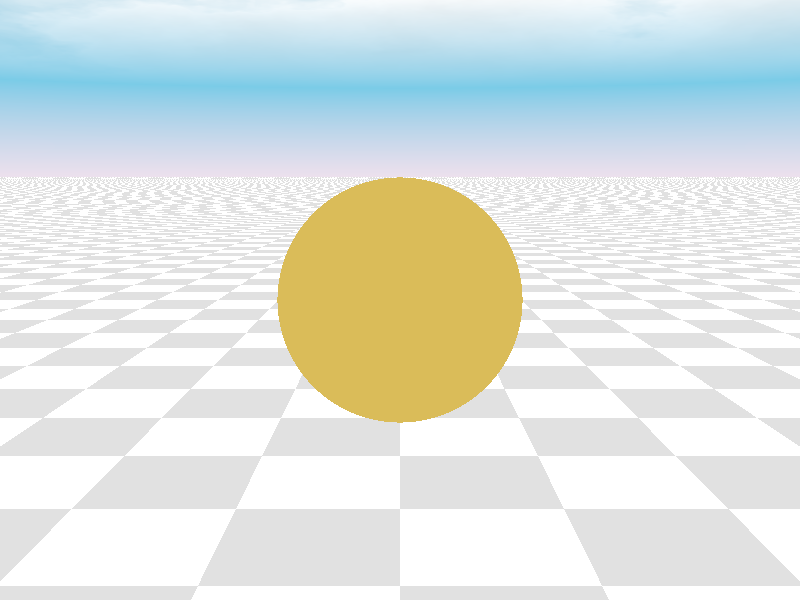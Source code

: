 // 3_material3.pov

#include "colors.inc"
#include "shapes.inc"
#include "skies.inc"
#include "textures.inc"
#include "woods.inc"
#include "stones.inc"                                        
#include "glass.inc"
#include "metals.inc"
              
camera{ 
  location <0.0, 1.0, -7.0> 
  look_at  <0.0, 0.0, 0.0>
  angle 50.0
  right x * image_width / image_height
}    

light_source { 
  <5.0,5.0,-5.0> 
  color rgb <1.0, 1.0, 1.0>
} 
sky_sphere {
  S_Cloud2
}   

plane { <0, 1, 0>, -1
    pigment {
      checker color White, color Gray
    }
}

sphere{ 
  <0.0,0.0,0.0> 1.0
  material { 
     texture { 
       pigment { Col_Glass_Beerbottle } 
       finish{ F_Glass1 } 
    } 
    interior { 
       ior 2.0 
    } 
  }
}
